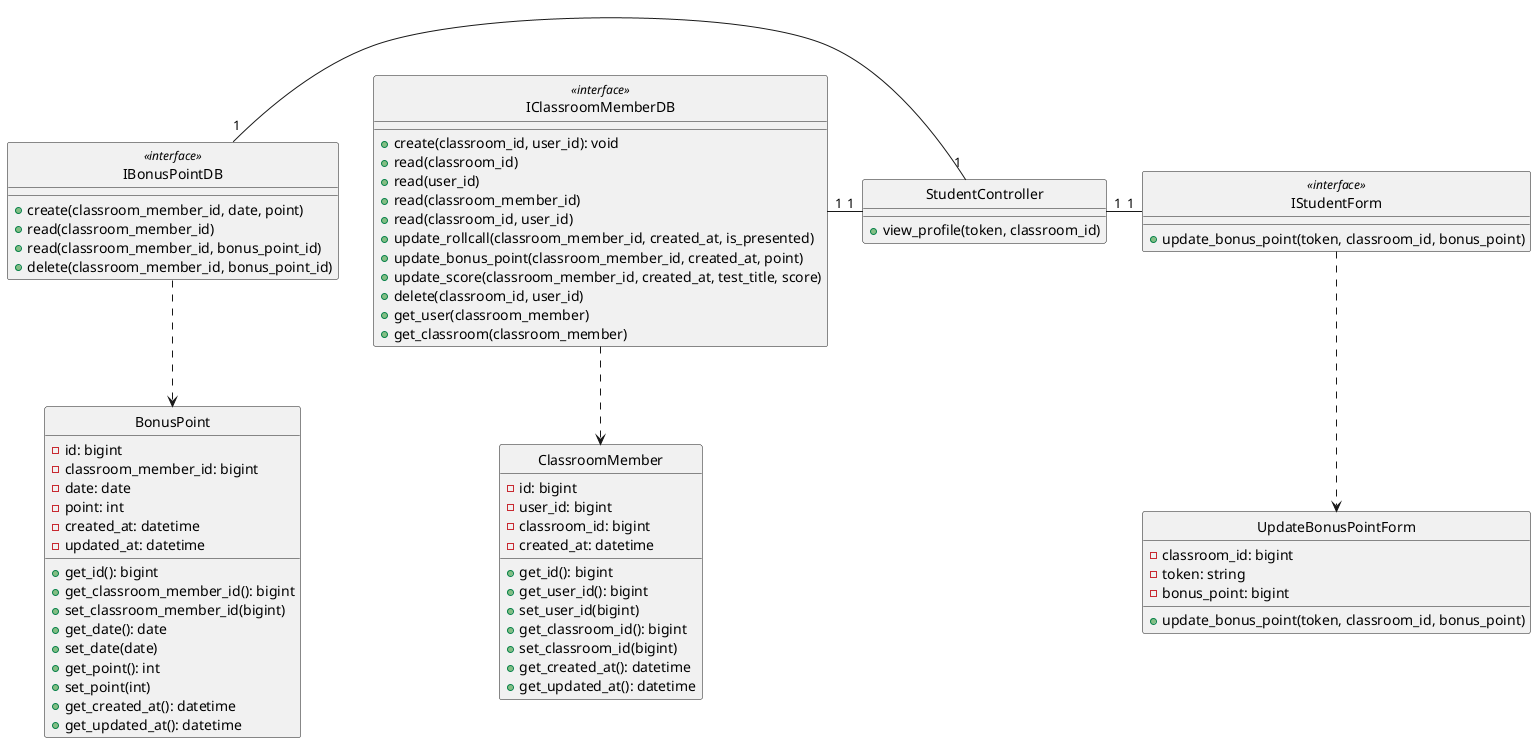 @startuml addStudent

class UpdateBonusPointForm {
    - classroom_id: bigint
    - token: string
    - bonus_point: bigint

    + update_bonus_point(token, classroom_id, bonus_point)
}

class IStudentForm <<interface>> {
    + update_bonus_point(token, classroom_id, bonus_point)
}

class StudentController {
    + view_profile(token, classroom_id)
}

class ClassroomMember {
    - id: bigint
    - user_id: bigint
    - classroom_id: bigint
    - created_at: datetime

    + get_id(): bigint
    + get_user_id(): bigint
    + set_user_id(bigint)
    + get_classroom_id(): bigint
    + set_classroom_id(bigint)
    + get_created_at(): datetime
    + get_updated_at(): datetime
}

class IClassroomMemberDB <<interface>> {
    + create(classroom_id, user_id): void
    + read(classroom_id)
    + read(user_id)
    + read(classroom_member_id)
    + read(classroom_id, user_id)
    + update_rollcall(classroom_member_id, created_at, is_presented)
    + update_bonus_point(classroom_member_id, created_at, point)
    + update_score(classroom_member_id, created_at, test_title, score)
    + delete(classroom_id, user_id)
    + get_user(classroom_member)
    + get_classroom(classroom_member)
}


class BonusPoint {
    - id: bigint
    - classroom_member_id: bigint
    - date: date
    - point: int
    - created_at: datetime
    - updated_at: datetime

    + get_id(): bigint
    + get_classroom_member_id(): bigint
    + set_classroom_member_id(bigint)
    + get_date(): date
    + set_date(date)
    + get_point(): int
    + set_point(int)
    + get_created_at(): datetime
    + get_updated_at(): datetime
}

class IBonusPointDB <<interface>> {
    + create(classroom_member_id, date, point)
    + read(classroom_member_id)
    + read(classroom_member_id, bonus_point_id)
    + delete(classroom_member_id, bonus_point_id)
}

hide UpdateBonusPointForm circle
hide IStudentForm <<interface>> circle
hide StudentController circle
hide IClassroomMemberDB <<interface>> circle
hide ClassroomMember circle
hide IBonusPointDB <<interface>> circle
hide BonusPoint circle 


IStudentForm .down.> UpdateBonusPointForm
IClassroomMemberDB .down.> ClassroomMember
IBonusPointDB .down.> BonusPoint
IStudentForm "1"-left-"1" StudentController
StudentController "1"-left-"1" IClassroomMemberDB
StudentController "1"-left-"1" IBonusPointDB


@enduml
